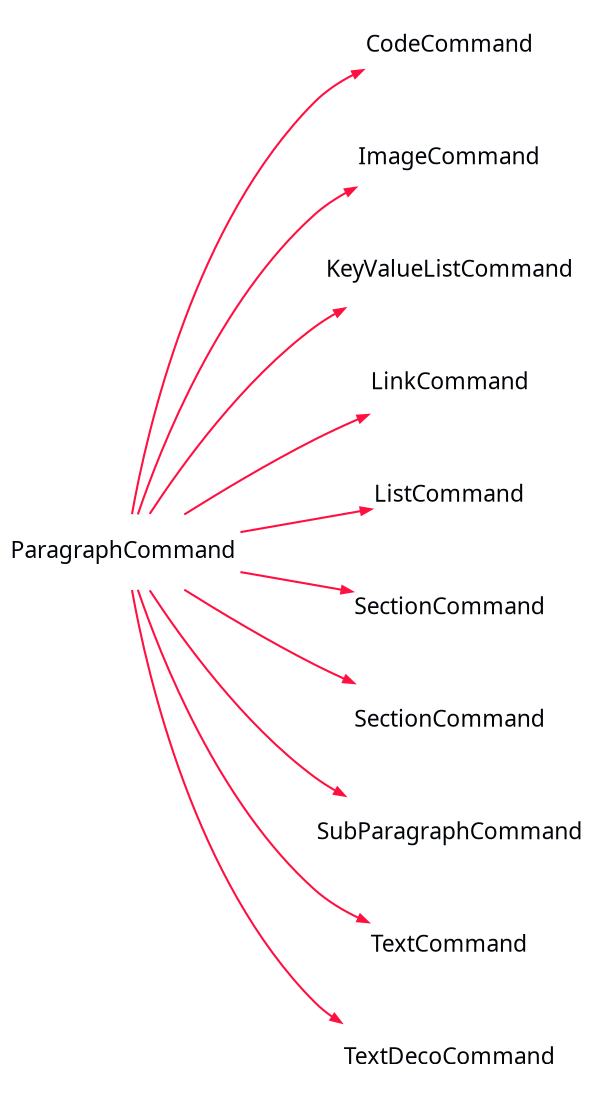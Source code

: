 digraph {
 rankdir = "LR"
 bgcolor = none;
 layout  = dot;
 edge [
   arrowsize = "0.5"
   color     = "#FF1040FF"
 ]
 DxzKpO3[
   shape    = none
   label    = "ParagraphCommand"
   margin   = "0.01"
   fontname = "Segoe UI"
   fontsize = "11"
   fontcolor= "#010509FF"
 ]
 DU14hpu[
   shape    = none
   label    = "CodeCommand"
   margin   = "0.01"
   fontname = "Segoe UI"
   fontsize = "11"
   fontcolor= "#010509FF"
 ]
 DNf4hpu[
   shape    = none
   label    = "ImageCommand"
   margin   = "0.01"
   fontname = "Segoe UI"
   fontsize = "11"
   fontcolor= "#010509FF"
 ]
 q8Z4hpu[
   shape    = none
   label    = "KeyValueListCommand"
   margin   = "0.01"
   fontname = "Segoe UI"
   fontsize = "11"
   fontcolor= "#010509FF"
 ]
 q4r4hpu[
   shape    = none
   label    = "LinkCommand"
   margin   = "0.01"
   fontname = "Segoe UI"
   fontsize = "11"
   fontcolor= "#010509FF"
 ]
 qEd4hpu[
   shape    = none
   label    = "ListCommand"
   margin   = "0.01"
   fontname = "Segoe UI"
   fontsize = "11"
   fontcolor= "#010509FF"
 ]
 qKZ4hpu[
   shape    = none
   label    = "SectionCommand"
   margin   = "0.01"
   fontname = "Segoe UI"
   fontsize = "11"
   fontcolor= "#010509FF"
 ]
 qRZ4hpu[
   shape    = none
   label    = "SectionCommand"
   margin   = "0.01"
   fontname = "Segoe UI"
   fontsize = "11"
   fontcolor= "#010509FF"
 ]
 DB14hpu[
   shape    = none
   label    = "SubParagraphCommand"
   margin   = "0.01"
   fontname = "Segoe UI"
   fontsize = "11"
   fontcolor= "#010509FF"
 ]
 DJr4hpu[
   shape    = none
   label    = "TextCommand"
   margin   = "0.01"
   fontname = "Segoe UI"
   fontsize = "11"
   fontcolor= "#010509FF"
 ]
 DOZ4hpu[
   shape    = none
   label    = "TextDecoCommand"
   margin   = "0.01"
   fontname = "Segoe UI"
   fontsize = "11"
   fontcolor= "#010509FF"
 ]
 DxzKpO3->DU14hpu
 DxzKpO3->DNf4hpu
 DxzKpO3->q8Z4hpu
 DxzKpO3->q4r4hpu
 DxzKpO3->qEd4hpu
 DxzKpO3->qKZ4hpu
 DxzKpO3->qRZ4hpu
 DxzKpO3->DB14hpu
 DxzKpO3->DJr4hpu
 DxzKpO3->DOZ4hpu
}
